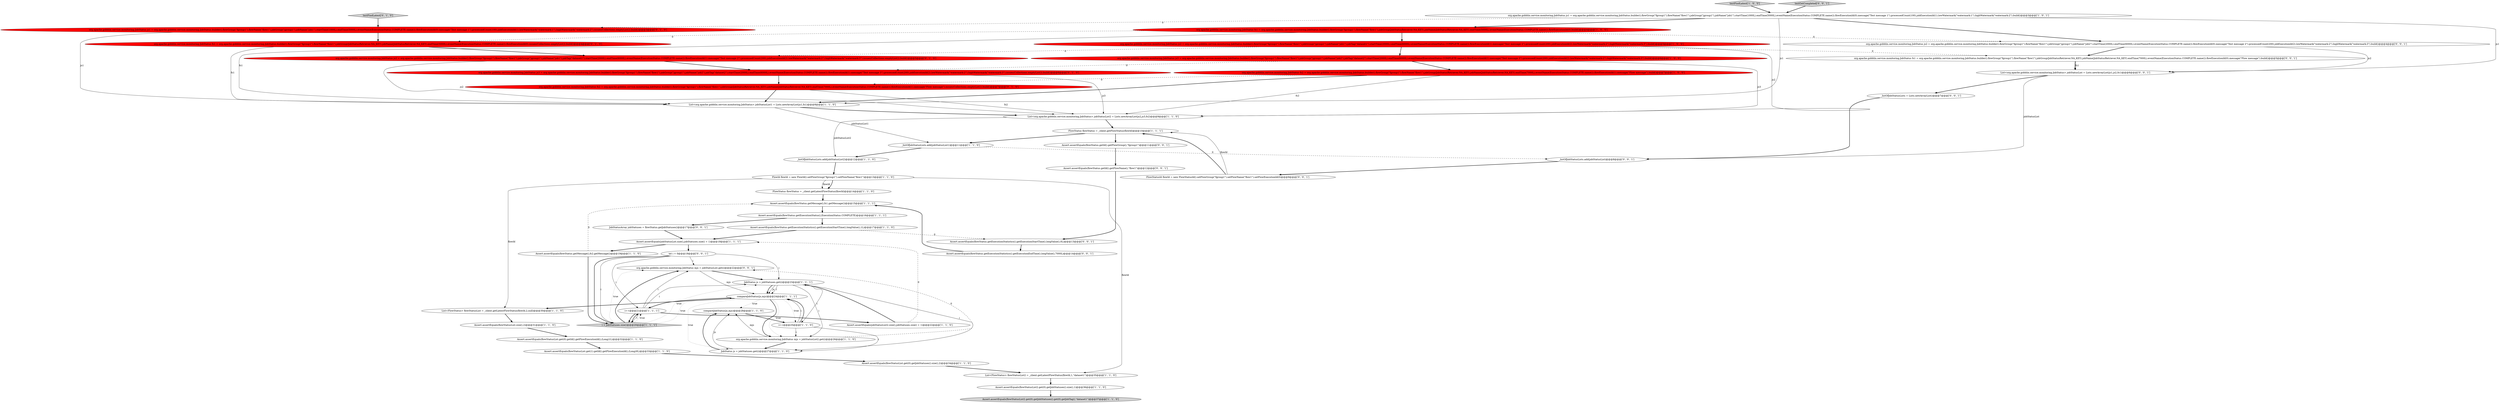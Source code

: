 digraph {
32 [style = filled, label = "List<FlowStatus> flowStatusList2 = _client.getLatestFlowStatus(flowId,1,\"dataset1\")@@@35@@@['1', '1', '0']", fillcolor = white, shape = ellipse image = "AAA0AAABBB1BBB"];
6 [style = filled, label = "compareJobStatus(js,mjs)@@@28@@@['1', '1', '0']", fillcolor = white, shape = ellipse image = "AAA0AAABBB1BBB"];
13 [style = filled, label = "Assert.assertEquals(jobStatusList2.size(),jobStatuses.size() + 1)@@@22@@@['1', '1', '0']", fillcolor = white, shape = ellipse image = "AAA0AAABBB1BBB"];
34 [style = filled, label = "testFindLatest['1', '0', '0']", fillcolor = lightgray, shape = diamond image = "AAA0AAABBB1BBB"];
17 [style = filled, label = "org.apache.gobblin.service.monitoring.JobStatus js2 = org.apache.gobblin.service.monitoring.JobStatus.builder().flowGroup(\"fgroup1\").flowName(\"flow1\").jobGroup(\"jgroup1\").jobName(\"job1\").jobTag(\"dataset1\").startTime(2000L).endTime(6000L).eventName(ExecutionStatus.COMPLETE.name()).flowExecutionId(1).message(\"Test message 2\").processedCount(200).jobExecutionId(2).lowWatermark(\"watermark:2\").highWatermark(\"watermark:3\").build()@@@5@@@['1', '0', '0']", fillcolor = red, shape = ellipse image = "AAA1AAABBB1BBB"];
1 [style = filled, label = "Assert.assertEquals(flowStatusList.get(0).getId().getFlowExecutionId(),(Long)1L)@@@32@@@['1', '1', '0']", fillcolor = white, shape = ellipse image = "AAA0AAABBB1BBB"];
16 [style = filled, label = "Assert.assertEquals(flowStatusList2.get(0).getJobStatuses().get(0).getJobTag(),\"dataset1\")@@@37@@@['1', '1', '0']", fillcolor = lightgray, shape = ellipse image = "AAA0AAABBB1BBB"];
42 [style = filled, label = "org.apache.gobblin.service.monitoring.JobStatus mjs = jobStatusList.get(i)@@@22@@@['0', '0', '1']", fillcolor = white, shape = ellipse image = "AAA0AAABBB3BBB"];
48 [style = filled, label = "List<org.apache.gobblin.service.monitoring.JobStatus> jobStatusList = Lists.newArrayList(js1,js2,fs1)@@@6@@@['0', '0', '1']", fillcolor = white, shape = ellipse image = "AAA0AAABBB3BBB"];
0 [style = filled, label = "org.apache.gobblin.service.monitoring.JobStatus fs2 = org.apache.gobblin.service.monitoring.JobStatus.builder().flowGroup(\"fgroup1\").flowName(\"flow1\").jobGroup(JobStatusRetriever.NA_KEY).jobName(JobStatusRetriever.NA_KEY).endTime(7000L).eventName(ExecutionStatus.COMPLETE.name()).flowExecutionId(1).message(\"Flow message\").build()@@@7@@@['1', '0', '0']", fillcolor = red, shape = ellipse image = "AAA1AAABBB1BBB"];
22 [style = filled, label = "List<org.apache.gobblin.service.monitoring.JobStatus> jobStatusList1 = Lists.newArrayList(js1,fs1)@@@8@@@['1', '1', '0']", fillcolor = white, shape = ellipse image = "AAA0AAABBB1BBB"];
15 [style = filled, label = "Assert.assertEquals(jobStatusList.size(),jobStatuses.size() + 1)@@@18@@@['1', '1', '1']", fillcolor = white, shape = ellipse image = "AAA0AAABBB1BBB"];
28 [style = filled, label = "Assert.assertEquals(flowStatusList.size(),2)@@@31@@@['1', '1', '0']", fillcolor = white, shape = ellipse image = "AAA0AAABBB1BBB"];
40 [style = filled, label = "org.apache.gobblin.service.monitoring.JobStatus fs1 = org.apache.gobblin.service.monitoring.JobStatus.builder().flowGroup(\"fgroup1\").flowName(\"flow1\").jobGroup(JobStatusRetriever.NA_KEY).jobName(JobStatusRetriever.NA_KEY).endTime(5000L).eventName(ExecutionStatus.COMPLETE.name()).flowExecutionId(0).issues(Collections.emptyList()).build()@@@4@@@['0', '1', '0']", fillcolor = red, shape = ellipse image = "AAA1AAABBB2BBB"];
12 [style = filled, label = "Assert.assertEquals(flowStatus.getMessage(),fs1.getMessage())@@@15@@@['1', '1', '1']", fillcolor = white, shape = ellipse image = "AAA0AAABBB1BBB"];
51 [style = filled, label = "Assert.assertEquals(flowStatus.getExecutionStatistics().getExecutionEndTime().longValue(),7000L)@@@14@@@['0', '0', '1']", fillcolor = white, shape = ellipse image = "AAA0AAABBB3BBB"];
29 [style = filled, label = "FlowId flowId = new FlowId().setFlowGroup(\"fgroup1\").setFlowName(\"flow1\")@@@13@@@['1', '1', '0']", fillcolor = white, shape = ellipse image = "AAA0AAABBB1BBB"];
33 [style = filled, label = "Assert.assertEquals(flowStatusList.get(0).getJobStatuses().size(),2)@@@34@@@['1', '1', '0']", fillcolor = white, shape = ellipse image = "AAA0AAABBB1BBB"];
49 [style = filled, label = "_listOfJobStatusLists.add(jobStatusList)@@@8@@@['0', '0', '1']", fillcolor = white, shape = ellipse image = "AAA0AAABBB3BBB"];
53 [style = filled, label = "Assert.assertEquals(flowStatus.getExecutionStatistics().getExecutionStartTime().longValue(),0L)@@@13@@@['0', '0', '1']", fillcolor = white, shape = ellipse image = "AAA0AAABBB3BBB"];
31 [style = filled, label = "FlowStatus flowStatus = _client.getFlowStatus(flowId)@@@10@@@['1', '1', '1']", fillcolor = white, shape = ellipse image = "AAA0AAABBB1BBB"];
54 [style = filled, label = "JobStatusArray jobStatuses = flowStatus.getJobStatuses()@@@17@@@['0', '0', '1']", fillcolor = white, shape = ellipse image = "AAA0AAABBB3BBB"];
7 [style = filled, label = "JobStatus js = jobStatuses.get(i)@@@23@@@['1', '1', '1']", fillcolor = white, shape = ellipse image = "AAA0AAABBB1BBB"];
50 [style = filled, label = "Assert.assertEquals(flowStatus.getId().getFlowName(),\"flow1\")@@@12@@@['0', '0', '1']", fillcolor = white, shape = ellipse image = "AAA0AAABBB3BBB"];
46 [style = filled, label = "int i = 0@@@19@@@['0', '0', '1']", fillcolor = white, shape = ellipse image = "AAA0AAABBB3BBB"];
23 [style = filled, label = "List<FlowStatus> flowStatusList = _client.getLatestFlowStatus(flowId,2,null)@@@30@@@['1', '1', '0']", fillcolor = white, shape = ellipse image = "AAA0AAABBB1BBB"];
35 [style = filled, label = "org.apache.gobblin.service.monitoring.JobStatus js3 = org.apache.gobblin.service.monitoring.JobStatus.builder().flowGroup(\"fgroup1\").flowName(\"flow1\").jobGroup(\"jgroup1\").jobName(\"job2\").jobTag(\"dataset2\").startTime(2000L).endTime(6000L).eventName(ExecutionStatus.COMPLETE.name()).flowExecutionId(1).message(\"Test message 3\").processedCount(200).jobExecutionId(2).lowWatermark(\"watermark:2\").highWatermark(\"watermark:3\").issues(Collections.emptyList()).build()@@@6@@@['0', '1', '0']", fillcolor = red, shape = ellipse image = "AAA1AAABBB2BBB"];
47 [style = filled, label = "org.apache.gobblin.service.monitoring.JobStatus fs1 = org.apache.gobblin.service.monitoring.JobStatus.builder().flowGroup(\"fgroup1\").flowName(\"flow1\").jobGroup(JobStatusRetriever.NA_KEY).jobName(JobStatusRetriever.NA_KEY).endTime(7000L).eventName(ExecutionStatus.COMPLETE.name()).flowExecutionId(0).message(\"Flow message\").build()@@@5@@@['0', '0', '1']", fillcolor = white, shape = ellipse image = "AAA0AAABBB3BBB"];
52 [style = filled, label = "org.apache.gobblin.service.monitoring.JobStatus js2 = org.apache.gobblin.service.monitoring.JobStatus.builder().flowGroup(\"fgroup1\").flowName(\"flow1\").jobGroup(\"jgroup1\").jobName(\"job2\").startTime(2000L).endTime(6000L).eventName(ExecutionStatus.COMPLETE.name()).flowExecutionId(0).message(\"Test message 2\").processedCount(200).jobExecutionId(2).lowWatermark(\"watermark:2\").highWatermark(\"watermark:3\").build()@@@4@@@['0', '0', '1']", fillcolor = white, shape = ellipse image = "AAA0AAABBB3BBB"];
43 [style = filled, label = "_listOfJobStatusLists = Lists.newArrayList()@@@7@@@['0', '0', '1']", fillcolor = white, shape = ellipse image = "AAA0AAABBB3BBB"];
3 [style = filled, label = "Assert.assertEquals(flowStatus.getExecutionStatistics().getExecutionStartTime().longValue(),1L)@@@17@@@['1', '1', '0']", fillcolor = white, shape = ellipse image = "AAA0AAABBB1BBB"];
36 [style = filled, label = "testFindLatest['0', '1', '0']", fillcolor = lightgray, shape = diamond image = "AAA0AAABBB2BBB"];
21 [style = filled, label = "Assert.assertEquals(flowStatusList.get(1).getId().getFlowExecutionId(),(Long)0L)@@@33@@@['1', '1', '0']", fillcolor = white, shape = ellipse image = "AAA0AAABBB1BBB"];
2 [style = filled, label = "Assert.assertEquals(flowStatusList2.get(0).getJobStatuses().size(),1)@@@36@@@['1', '1', '0']", fillcolor = white, shape = ellipse image = "AAA0AAABBB1BBB"];
39 [style = filled, label = "org.apache.gobblin.service.monitoring.JobStatus fs2 = org.apache.gobblin.service.monitoring.JobStatus.builder().flowGroup(\"fgroup1\").flowName(\"flow1\").jobGroup(JobStatusRetriever.NA_KEY).jobName(JobStatusRetriever.NA_KEY).endTime(7000L).eventName(ExecutionStatus.COMPLETE.name()).flowExecutionId(1).message(\"Flow message\").issues(Collections.emptyList()).build()@@@7@@@['0', '1', '0']", fillcolor = red, shape = ellipse image = "AAA1AAABBB2BBB"];
26 [style = filled, label = "i++@@@21@@@['1', '1', '1']", fillcolor = white, shape = ellipse image = "AAA0AAABBB1BBB"];
11 [style = filled, label = "compareJobStatus(js,mjs)@@@24@@@['1', '1', '1']", fillcolor = white, shape = ellipse image = "AAA0AAABBB1BBB"];
44 [style = filled, label = "testGetCompleted['0', '0', '1']", fillcolor = lightgray, shape = diamond image = "AAA0AAABBB3BBB"];
45 [style = filled, label = "Assert.assertEquals(flowStatus.getId().getFlowGroup(),\"fgroup1\")@@@11@@@['0', '0', '1']", fillcolor = white, shape = ellipse image = "AAA0AAABBB3BBB"];
25 [style = filled, label = "JobStatus js = jobStatuses.get(i)@@@27@@@['1', '1', '0']", fillcolor = white, shape = ellipse image = "AAA0AAABBB1BBB"];
24 [style = filled, label = "org.apache.gobblin.service.monitoring.JobStatus js1 = org.apache.gobblin.service.monitoring.JobStatus.builder().flowGroup(\"fgroup1\").flowName(\"flow1\").jobGroup(\"jgroup1\").jobName(\"job1\").startTime(1000L).endTime(5000L).eventName(ExecutionStatus.COMPLETE.name()).flowExecutionId(0).message(\"Test message 1\").processedCount(100).jobExecutionId(1).lowWatermark(\"watermark:1\").highWatermark(\"watermark:2\").build()@@@3@@@['1', '0', '1']", fillcolor = white, shape = ellipse image = "AAA0AAABBB1BBB"];
9 [style = filled, label = "org.apache.gobblin.service.monitoring.JobStatus mjs = jobStatusList2.get(i)@@@26@@@['1', '1', '0']", fillcolor = white, shape = ellipse image = "AAA0AAABBB1BBB"];
41 [style = filled, label = "FlowStatusId flowId = new FlowStatusId().setFlowGroup(\"fgroup1\").setFlowName(\"flow1\").setFlowExecutionId(0)@@@9@@@['0', '0', '1']", fillcolor = white, shape = ellipse image = "AAA0AAABBB3BBB"];
4 [style = filled, label = "i++@@@25@@@['1', '1', '0']", fillcolor = white, shape = ellipse image = "AAA0AAABBB1BBB"];
30 [style = filled, label = "org.apache.gobblin.service.monitoring.JobStatus js3 = org.apache.gobblin.service.monitoring.JobStatus.builder().flowGroup(\"fgroup1\").flowName(\"flow1\").jobGroup(\"jgroup1\").jobName(\"job2\").jobTag(\"dataset2\").startTime(2000L).endTime(6000L).eventName(ExecutionStatus.COMPLETE.name()).flowExecutionId(1).message(\"Test message 3\").processedCount(200).jobExecutionId(2).lowWatermark(\"watermark:2\").highWatermark(\"watermark:3\").build()@@@6@@@['1', '0', '0']", fillcolor = red, shape = ellipse image = "AAA1AAABBB1BBB"];
37 [style = filled, label = "org.apache.gobblin.service.monitoring.JobStatus js1 = org.apache.gobblin.service.monitoring.JobStatus.builder().flowGroup(\"fgroup1\").flowName(\"flow1\").jobGroup(\"jgroup1\").jobName(\"job1\").startTime(1000L).endTime(5000L).eventName(ExecutionStatus.COMPLETE.name()).flowExecutionId(0).message(\"Test message 1\").processedCount(100).jobExecutionId(1).lowWatermark(\"watermark:1\").highWatermark(\"watermark:2\").issues(Collections.emptyList()).build()@@@3@@@['0', '1', '0']", fillcolor = red, shape = ellipse image = "AAA1AAABBB2BBB"];
20 [style = filled, label = "i < jobStatuses.size()@@@20@@@['1', '1', '1']", fillcolor = lightgray, shape = diamond image = "AAA0AAABBB1BBB"];
5 [style = filled, label = "_listOfJobStatusLists.add(jobStatusList1)@@@11@@@['1', '1', '0']", fillcolor = white, shape = ellipse image = "AAA0AAABBB1BBB"];
14 [style = filled, label = "org.apache.gobblin.service.monitoring.JobStatus fs1 = org.apache.gobblin.service.monitoring.JobStatus.builder().flowGroup(\"fgroup1\").flowName(\"flow1\").jobGroup(JobStatusRetriever.NA_KEY).jobName(JobStatusRetriever.NA_KEY).endTime(5000L).eventName(ExecutionStatus.COMPLETE.name()).flowExecutionId(0).build()@@@4@@@['1', '0', '0']", fillcolor = red, shape = ellipse image = "AAA1AAABBB1BBB"];
8 [style = filled, label = "_listOfJobStatusLists.add(jobStatusList2)@@@12@@@['1', '1', '0']", fillcolor = white, shape = ellipse image = "AAA0AAABBB1BBB"];
38 [style = filled, label = "org.apache.gobblin.service.monitoring.JobStatus js2 = org.apache.gobblin.service.monitoring.JobStatus.builder().flowGroup(\"fgroup1\").flowName(\"flow1\").jobGroup(\"jgroup1\").jobName(\"job1\").jobTag(\"dataset1\").startTime(2000L).endTime(6000L).eventName(ExecutionStatus.COMPLETE.name()).flowExecutionId(1).message(\"Test message 2\").processedCount(200).jobExecutionId(2).lowWatermark(\"watermark:2\").highWatermark(\"watermark:3\").issues(Collections.emptyList()).build()@@@5@@@['0', '1', '0']", fillcolor = red, shape = ellipse image = "AAA1AAABBB2BBB"];
18 [style = filled, label = "FlowStatus flowStatus = _client.getLatestFlowStatus(flowId)@@@14@@@['1', '1', '0']", fillcolor = white, shape = ellipse image = "AAA0AAABBB1BBB"];
27 [style = filled, label = "Assert.assertEquals(flowStatus.getExecutionStatus(),ExecutionStatus.COMPLETE)@@@16@@@['1', '1', '1']", fillcolor = white, shape = ellipse image = "AAA0AAABBB1BBB"];
19 [style = filled, label = "Assert.assertEquals(flowStatus.getMessage(),fs2.getMessage())@@@19@@@['1', '1', '0']", fillcolor = white, shape = ellipse image = "AAA0AAABBB1BBB"];
10 [style = filled, label = "List<org.apache.gobblin.service.monitoring.JobStatus> jobStatusList2 = Lists.newArrayList(js2,js3,fs2)@@@9@@@['1', '1', '0']", fillcolor = white, shape = ellipse image = "AAA0AAABBB1BBB"];
30->10 [style = solid, label="js3"];
42->11 [style = solid, label="mjs"];
20->11 [style = dotted, label="true"];
20->26 [style = bold, label=""];
30->35 [style = dashed, label="0"];
35->10 [style = solid, label="js3"];
14->17 [style = bold, label=""];
41->31 [style = solid, label="flowId"];
25->6 [style = bold, label=""];
11->9 [style = bold, label=""];
40->38 [style = bold, label=""];
13->15 [style = dashed, label="0"];
7->4 [style = solid, label="i"];
7->9 [style = solid, label="i"];
29->18 [style = bold, label=""];
17->47 [style = dashed, label="0"];
23->28 [style = bold, label=""];
52->47 [style = bold, label=""];
34->24 [style = bold, label=""];
20->42 [style = dotted, label="true"];
48->43 [style = bold, label=""];
46->26 [style = solid, label="i"];
1->21 [style = bold, label=""];
37->22 [style = solid, label="js1"];
14->22 [style = solid, label="fs1"];
24->22 [style = solid, label="js1"];
2->16 [style = bold, label=""];
5->49 [style = dashed, label="0"];
0->10 [style = solid, label="fs2"];
7->11 [style = bold, label=""];
10->31 [style = bold, label=""];
47->48 [style = bold, label=""];
19->20 [style = bold, label=""];
31->5 [style = bold, label=""];
20->26 [style = dotted, label="true"];
46->7 [style = solid, label="i"];
18->12 [style = bold, label=""];
26->13 [style = bold, label=""];
39->22 [style = bold, label=""];
6->4 [style = bold, label=""];
46->20 [style = solid, label="i"];
49->41 [style = bold, label=""];
27->54 [style = bold, label=""];
46->20 [style = bold, label=""];
42->7 [style = bold, label=""];
36->37 [style = bold, label=""];
19->12 [style = dashed, label="0"];
7->11 [style = solid, label="js"];
38->35 [style = bold, label=""];
52->48 [style = solid, label="js2"];
47->48 [style = solid, label="fs1"];
14->40 [style = dashed, label="0"];
26->20 [style = bold, label=""];
11->26 [style = bold, label=""];
29->18 [style = solid, label="flowId"];
4->9 [style = solid, label="i"];
29->23 [style = solid, label="flowId"];
29->32 [style = solid, label="flowId"];
9->42 [style = dashed, label="0"];
10->8 [style = solid, label="jobStatusList2"];
51->12 [style = bold, label=""];
26->20 [style = solid, label="i"];
35->39 [style = bold, label=""];
22->5 [style = solid, label="jobStatusList1"];
11->9 [style = dotted, label="true"];
11->4 [style = dotted, label="true"];
20->7 [style = dotted, label="true"];
15->19 [style = bold, label=""];
54->15 [style = bold, label=""];
17->38 [style = dashed, label="0"];
3->53 [style = dashed, label="0"];
14->52 [style = dashed, label="0"];
24->37 [style = dashed, label="0"];
40->22 [style = solid, label="fs1"];
11->6 [style = dotted, label="true"];
22->10 [style = bold, label=""];
20->42 [style = bold, label=""];
33->32 [style = bold, label=""];
24->48 [style = solid, label="js1"];
41->31 [style = bold, label=""];
30->0 [style = bold, label=""];
25->6 [style = solid, label="js"];
44->24 [style = bold, label=""];
12->27 [style = bold, label=""];
5->8 [style = bold, label=""];
4->11 [style = solid, label="i"];
46->42 [style = solid, label="i"];
39->10 [style = solid, label="fs2"];
53->51 [style = bold, label=""];
17->10 [style = solid, label="js2"];
21->33 [style = bold, label=""];
27->3 [style = bold, label=""];
17->30 [style = bold, label=""];
3->15 [style = bold, label=""];
28->1 [style = bold, label=""];
0->39 [style = dashed, label="0"];
4->25 [style = solid, label="i"];
32->2 [style = bold, label=""];
7->25 [style = solid, label="i"];
24->14 [style = bold, label=""];
11->25 [style = dotted, label="true"];
45->50 [style = bold, label=""];
13->7 [style = bold, label=""];
38->10 [style = solid, label="js2"];
0->22 [style = bold, label=""];
9->25 [style = bold, label=""];
26->42 [style = solid, label="i"];
9->6 [style = solid, label="mjs"];
15->46 [style = bold, label=""];
24->52 [style = bold, label=""];
43->49 [style = bold, label=""];
48->49 [style = solid, label="jobStatusList"];
4->11 [style = bold, label=""];
11->23 [style = bold, label=""];
31->45 [style = bold, label=""];
8->29 [style = bold, label=""];
50->53 [style = bold, label=""];
37->40 [style = bold, label=""];
7->11 [style = solid, label="i"];
26->7 [style = solid, label="i"];
}
